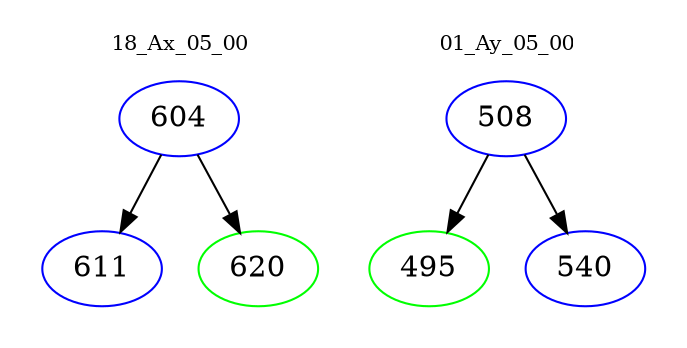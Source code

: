 digraph{
subgraph cluster_0 {
color = white
label = "18_Ax_05_00";
fontsize=10;
T0_604 [label="604", color="blue"]
T0_604 -> T0_611 [color="black"]
T0_611 [label="611", color="blue"]
T0_604 -> T0_620 [color="black"]
T0_620 [label="620", color="green"]
}
subgraph cluster_1 {
color = white
label = "01_Ay_05_00";
fontsize=10;
T1_508 [label="508", color="blue"]
T1_508 -> T1_495 [color="black"]
T1_495 [label="495", color="green"]
T1_508 -> T1_540 [color="black"]
T1_540 [label="540", color="blue"]
}
}
